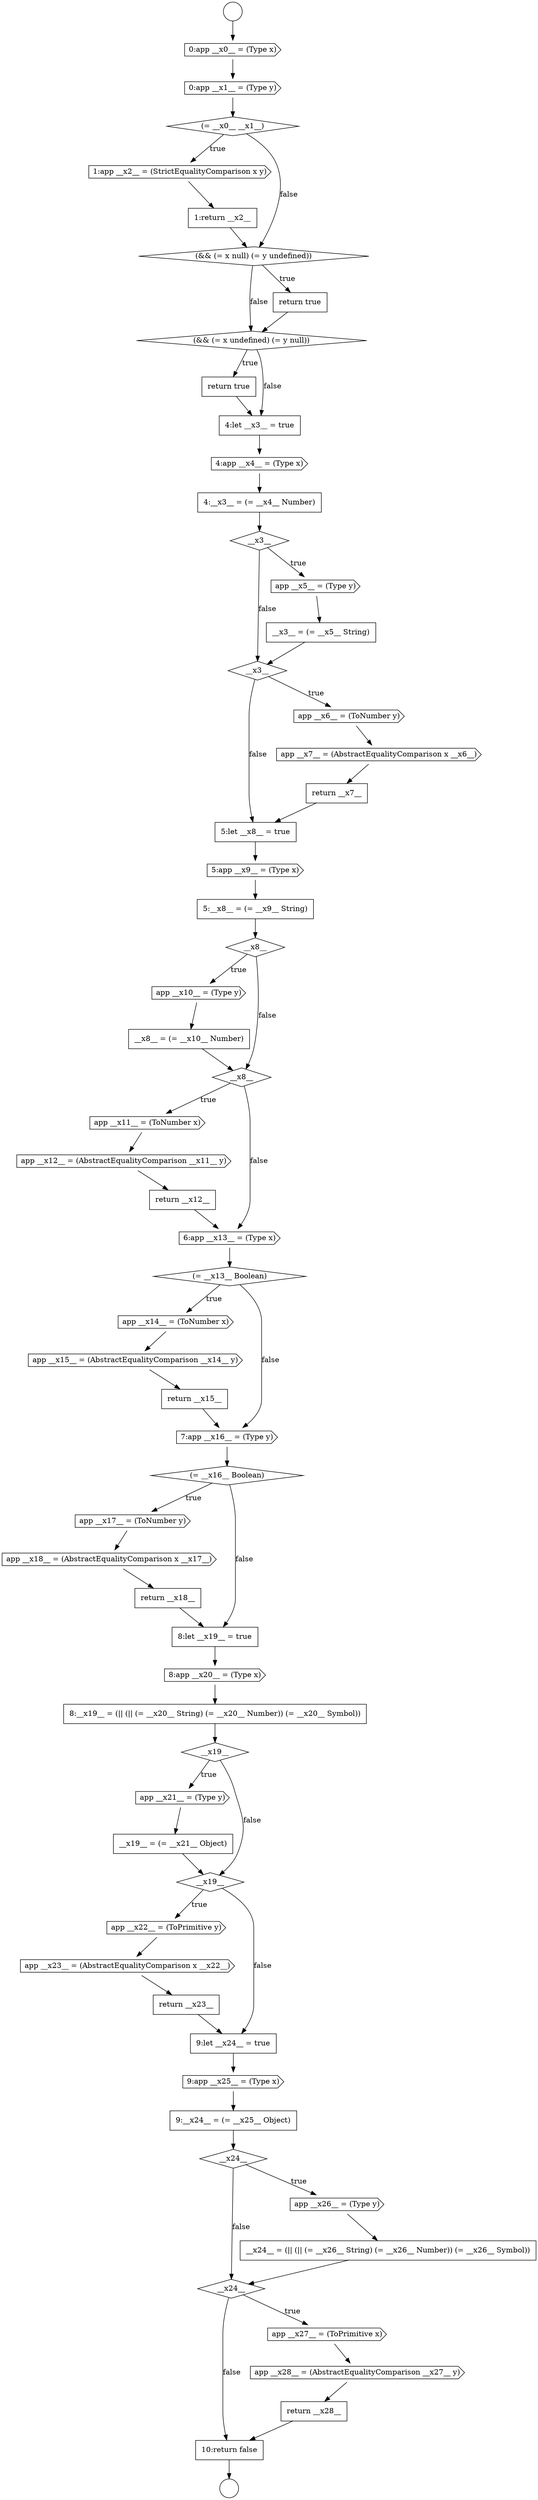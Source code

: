digraph {
  node0 [shape=circle label=" " color="black" fillcolor="white" style=filled]
  node5 [shape=cds, label=<<font color="black">1:app __x2__ = (StrictEqualityComparison x y)</font>> color="black" fillcolor="white" style=filled]
  node2 [shape=cds, label=<<font color="black">0:app __x0__ = (Type x)</font>> color="black" fillcolor="white" style=filled]
  node4 [shape=diamond, label=<<font color="black">(= __x0__ __x1__)</font>> color="black" fillcolor="white" style=filled]
  node10 [shape=none, margin=0, label=<<font color="black">
    <table border="0" cellborder="1" cellspacing="0" cellpadding="10">
      <tr><td align="left">return true</td></tr>
    </table>
  </font>> color="black" fillcolor="white" style=filled]
  node56 [shape=none, margin=0, label=<<font color="black">
    <table border="0" cellborder="1" cellspacing="0" cellpadding="10">
      <tr><td align="left">__x24__ = (|| (|| (= __x26__ String) (= __x26__ Number)) (= __x26__ Symbol))</td></tr>
    </table>
  </font>> color="black" fillcolor="white" style=filled]
  node42 [shape=cds, label=<<font color="black">8:app __x20__ = (Type x)</font>> color="black" fillcolor="white" style=filled]
  node24 [shape=diamond, label=<<font color="black">__x8__</font>> color="black" fillcolor="white" style=filled]
  node37 [shape=diamond, label=<<font color="black">(= __x16__ Boolean)</font>> color="black" fillcolor="white" style=filled]
  node25 [shape=cds, label=<<font color="black">app __x10__ = (Type y)</font>> color="black" fillcolor="white" style=filled]
  node52 [shape=cds, label=<<font color="black">9:app __x25__ = (Type x)</font>> color="black" fillcolor="white" style=filled]
  node14 [shape=diamond, label=<<font color="black">__x3__</font>> color="black" fillcolor="white" style=filled]
  node20 [shape=none, margin=0, label=<<font color="black">
    <table border="0" cellborder="1" cellspacing="0" cellpadding="10">
      <tr><td align="left">return __x7__</td></tr>
    </table>
  </font>> color="black" fillcolor="white" style=filled]
  node46 [shape=none, margin=0, label=<<font color="black">
    <table border="0" cellborder="1" cellspacing="0" cellpadding="10">
      <tr><td align="left">__x19__ = (= __x21__ Object)</td></tr>
    </table>
  </font>> color="black" fillcolor="white" style=filled]
  node57 [shape=diamond, label=<<font color="black">__x24__</font>> color="black" fillcolor="white" style=filled]
  node29 [shape=cds, label=<<font color="black">app __x12__ = (AbstractEqualityComparison __x11__ y)</font>> color="black" fillcolor="white" style=filled]
  node61 [shape=none, margin=0, label=<<font color="black">
    <table border="0" cellborder="1" cellspacing="0" cellpadding="10">
      <tr><td align="left">10:return false</td></tr>
    </table>
  </font>> color="black" fillcolor="white" style=filled]
  node1 [shape=circle label=" " color="black" fillcolor="white" style=filled]
  node6 [shape=none, margin=0, label=<<font color="black">
    <table border="0" cellborder="1" cellspacing="0" cellpadding="10">
      <tr><td align="left">1:return __x2__</td></tr>
    </table>
  </font>> color="black" fillcolor="white" style=filled]
  node60 [shape=none, margin=0, label=<<font color="black">
    <table border="0" cellborder="1" cellspacing="0" cellpadding="10">
      <tr><td align="left">return __x28__</td></tr>
    </table>
  </font>> color="black" fillcolor="white" style=filled]
  node21 [shape=none, margin=0, label=<<font color="black">
    <table border="0" cellborder="1" cellspacing="0" cellpadding="10">
      <tr><td align="left">5:let __x8__ = true</td></tr>
    </table>
  </font>> color="black" fillcolor="white" style=filled]
  node33 [shape=cds, label=<<font color="black">app __x14__ = (ToNumber x)</font>> color="black" fillcolor="white" style=filled]
  node28 [shape=cds, label=<<font color="black">app __x11__ = (ToNumber x)</font>> color="black" fillcolor="white" style=filled]
  node38 [shape=cds, label=<<font color="black">app __x17__ = (ToNumber y)</font>> color="black" fillcolor="white" style=filled]
  node9 [shape=diamond, label=<<font color="black">(&amp;&amp; (= x undefined) (= y null))</font>> color="black" fillcolor="white" style=filled]
  node53 [shape=none, margin=0, label=<<font color="black">
    <table border="0" cellborder="1" cellspacing="0" cellpadding="10">
      <tr><td align="left">9:__x24__ = (= __x25__ Object)</td></tr>
    </table>
  </font>> color="black" fillcolor="white" style=filled]
  node13 [shape=none, margin=0, label=<<font color="black">
    <table border="0" cellborder="1" cellspacing="0" cellpadding="10">
      <tr><td align="left">4:__x3__ = (= __x4__ Number)</td></tr>
    </table>
  </font>> color="black" fillcolor="white" style=filled]
  node41 [shape=none, margin=0, label=<<font color="black">
    <table border="0" cellborder="1" cellspacing="0" cellpadding="10">
      <tr><td align="left">8:let __x19__ = true</td></tr>
    </table>
  </font>> color="black" fillcolor="white" style=filled]
  node45 [shape=cds, label=<<font color="black">app __x21__ = (Type y)</font>> color="black" fillcolor="white" style=filled]
  node17 [shape=diamond, label=<<font color="black">__x3__</font>> color="black" fillcolor="white" style=filled]
  node32 [shape=diamond, label=<<font color="black">(= __x13__ Boolean)</font>> color="black" fillcolor="white" style=filled]
  node34 [shape=cds, label=<<font color="black">app __x15__ = (AbstractEqualityComparison __x14__ y)</font>> color="black" fillcolor="white" style=filled]
  node22 [shape=cds, label=<<font color="black">5:app __x9__ = (Type x)</font>> color="black" fillcolor="white" style=filled]
  node44 [shape=diamond, label=<<font color="black">__x19__</font>> color="black" fillcolor="white" style=filled]
  node59 [shape=cds, label=<<font color="black">app __x28__ = (AbstractEqualityComparison __x27__ y)</font>> color="black" fillcolor="white" style=filled]
  node27 [shape=diamond, label=<<font color="black">__x8__</font>> color="black" fillcolor="white" style=filled]
  node12 [shape=cds, label=<<font color="black">4:app __x4__ = (Type x)</font>> color="black" fillcolor="white" style=filled]
  node54 [shape=diamond, label=<<font color="black">__x24__</font>> color="black" fillcolor="white" style=filled]
  node49 [shape=cds, label=<<font color="black">app __x23__ = (AbstractEqualityComparison x __x22__)</font>> color="black" fillcolor="white" style=filled]
  node7 [shape=diamond, label=<<font color="black">(&amp;&amp; (= x null) (= y undefined))</font>> color="black" fillcolor="white" style=filled]
  node39 [shape=cds, label=<<font color="black">app __x18__ = (AbstractEqualityComparison x __x17__)</font>> color="black" fillcolor="white" style=filled]
  node3 [shape=cds, label=<<font color="black">0:app __x1__ = (Type y)</font>> color="black" fillcolor="white" style=filled]
  node35 [shape=none, margin=0, label=<<font color="black">
    <table border="0" cellborder="1" cellspacing="0" cellpadding="10">
      <tr><td align="left">return __x15__</td></tr>
    </table>
  </font>> color="black" fillcolor="white" style=filled]
  node48 [shape=cds, label=<<font color="black">app __x22__ = (ToPrimitive y)</font>> color="black" fillcolor="white" style=filled]
  node18 [shape=cds, label=<<font color="black">app __x6__ = (ToNumber y)</font>> color="black" fillcolor="white" style=filled]
  node50 [shape=none, margin=0, label=<<font color="black">
    <table border="0" cellborder="1" cellspacing="0" cellpadding="10">
      <tr><td align="left">return __x23__</td></tr>
    </table>
  </font>> color="black" fillcolor="white" style=filled]
  node16 [shape=none, margin=0, label=<<font color="black">
    <table border="0" cellborder="1" cellspacing="0" cellpadding="10">
      <tr><td align="left">__x3__ = (= __x5__ String)</td></tr>
    </table>
  </font>> color="black" fillcolor="white" style=filled]
  node31 [shape=cds, label=<<font color="black">6:app __x13__ = (Type x)</font>> color="black" fillcolor="white" style=filled]
  node11 [shape=none, margin=0, label=<<font color="black">
    <table border="0" cellborder="1" cellspacing="0" cellpadding="10">
      <tr><td align="left">4:let __x3__ = true</td></tr>
    </table>
  </font>> color="black" fillcolor="white" style=filled]
  node43 [shape=none, margin=0, label=<<font color="black">
    <table border="0" cellborder="1" cellspacing="0" cellpadding="10">
      <tr><td align="left">8:__x19__ = (|| (|| (= __x20__ String) (= __x20__ Number)) (= __x20__ Symbol))</td></tr>
    </table>
  </font>> color="black" fillcolor="white" style=filled]
  node40 [shape=none, margin=0, label=<<font color="black">
    <table border="0" cellborder="1" cellspacing="0" cellpadding="10">
      <tr><td align="left">return __x18__</td></tr>
    </table>
  </font>> color="black" fillcolor="white" style=filled]
  node26 [shape=none, margin=0, label=<<font color="black">
    <table border="0" cellborder="1" cellspacing="0" cellpadding="10">
      <tr><td align="left">__x8__ = (= __x10__ Number)</td></tr>
    </table>
  </font>> color="black" fillcolor="white" style=filled]
  node55 [shape=cds, label=<<font color="black">app __x26__ = (Type y)</font>> color="black" fillcolor="white" style=filled]
  node23 [shape=none, margin=0, label=<<font color="black">
    <table border="0" cellborder="1" cellspacing="0" cellpadding="10">
      <tr><td align="left">5:__x8__ = (= __x9__ String)</td></tr>
    </table>
  </font>> color="black" fillcolor="white" style=filled]
  node8 [shape=none, margin=0, label=<<font color="black">
    <table border="0" cellborder="1" cellspacing="0" cellpadding="10">
      <tr><td align="left">return true</td></tr>
    </table>
  </font>> color="black" fillcolor="white" style=filled]
  node58 [shape=cds, label=<<font color="black">app __x27__ = (ToPrimitive x)</font>> color="black" fillcolor="white" style=filled]
  node36 [shape=cds, label=<<font color="black">7:app __x16__ = (Type y)</font>> color="black" fillcolor="white" style=filled]
  node30 [shape=none, margin=0, label=<<font color="black">
    <table border="0" cellborder="1" cellspacing="0" cellpadding="10">
      <tr><td align="left">return __x12__</td></tr>
    </table>
  </font>> color="black" fillcolor="white" style=filled]
  node51 [shape=none, margin=0, label=<<font color="black">
    <table border="0" cellborder="1" cellspacing="0" cellpadding="10">
      <tr><td align="left">9:let __x24__ = true</td></tr>
    </table>
  </font>> color="black" fillcolor="white" style=filled]
  node19 [shape=cds, label=<<font color="black">app __x7__ = (AbstractEqualityComparison x __x6__)</font>> color="black" fillcolor="white" style=filled]
  node47 [shape=diamond, label=<<font color="black">__x19__</font>> color="black" fillcolor="white" style=filled]
  node15 [shape=cds, label=<<font color="black">app __x5__ = (Type y)</font>> color="black" fillcolor="white" style=filled]
  node17 -> node18 [label=<<font color="black">true</font>> color="black"]
  node17 -> node21 [label=<<font color="black">false</font>> color="black"]
  node7 -> node8 [label=<<font color="black">true</font>> color="black"]
  node7 -> node9 [label=<<font color="black">false</font>> color="black"]
  node12 -> node13 [ color="black"]
  node61 -> node1 [ color="black"]
  node26 -> node27 [ color="black"]
  node10 -> node11 [ color="black"]
  node50 -> node51 [ color="black"]
  node57 -> node58 [label=<<font color="black">true</font>> color="black"]
  node57 -> node61 [label=<<font color="black">false</font>> color="black"]
  node38 -> node39 [ color="black"]
  node5 -> node6 [ color="black"]
  node53 -> node54 [ color="black"]
  node3 -> node4 [ color="black"]
  node28 -> node29 [ color="black"]
  node29 -> node30 [ color="black"]
  node39 -> node40 [ color="black"]
  node47 -> node48 [label=<<font color="black">true</font>> color="black"]
  node47 -> node51 [label=<<font color="black">false</font>> color="black"]
  node18 -> node19 [ color="black"]
  node42 -> node43 [ color="black"]
  node34 -> node35 [ color="black"]
  node2 -> node3 [ color="black"]
  node15 -> node16 [ color="black"]
  node55 -> node56 [ color="black"]
  node4 -> node5 [label=<<font color="black">true</font>> color="black"]
  node4 -> node7 [label=<<font color="black">false</font>> color="black"]
  node11 -> node12 [ color="black"]
  node9 -> node10 [label=<<font color="black">true</font>> color="black"]
  node9 -> node11 [label=<<font color="black">false</font>> color="black"]
  node19 -> node20 [ color="black"]
  node13 -> node14 [ color="black"]
  node35 -> node36 [ color="black"]
  node45 -> node46 [ color="black"]
  node0 -> node2 [ color="black"]
  node27 -> node28 [label=<<font color="black">true</font>> color="black"]
  node27 -> node31 [label=<<font color="black">false</font>> color="black"]
  node36 -> node37 [ color="black"]
  node52 -> node53 [ color="black"]
  node22 -> node23 [ color="black"]
  node6 -> node7 [ color="black"]
  node14 -> node15 [label=<<font color="black">true</font>> color="black"]
  node14 -> node17 [label=<<font color="black">false</font>> color="black"]
  node43 -> node44 [ color="black"]
  node23 -> node24 [ color="black"]
  node31 -> node32 [ color="black"]
  node40 -> node41 [ color="black"]
  node30 -> node31 [ color="black"]
  node37 -> node38 [label=<<font color="black">true</font>> color="black"]
  node37 -> node41 [label=<<font color="black">false</font>> color="black"]
  node51 -> node52 [ color="black"]
  node54 -> node55 [label=<<font color="black">true</font>> color="black"]
  node54 -> node57 [label=<<font color="black">false</font>> color="black"]
  node25 -> node26 [ color="black"]
  node8 -> node9 [ color="black"]
  node21 -> node22 [ color="black"]
  node59 -> node60 [ color="black"]
  node32 -> node33 [label=<<font color="black">true</font>> color="black"]
  node32 -> node36 [label=<<font color="black">false</font>> color="black"]
  node20 -> node21 [ color="black"]
  node60 -> node61 [ color="black"]
  node56 -> node57 [ color="black"]
  node16 -> node17 [ color="black"]
  node46 -> node47 [ color="black"]
  node58 -> node59 [ color="black"]
  node48 -> node49 [ color="black"]
  node24 -> node25 [label=<<font color="black">true</font>> color="black"]
  node24 -> node27 [label=<<font color="black">false</font>> color="black"]
  node49 -> node50 [ color="black"]
  node44 -> node45 [label=<<font color="black">true</font>> color="black"]
  node44 -> node47 [label=<<font color="black">false</font>> color="black"]
  node33 -> node34 [ color="black"]
  node41 -> node42 [ color="black"]
}
